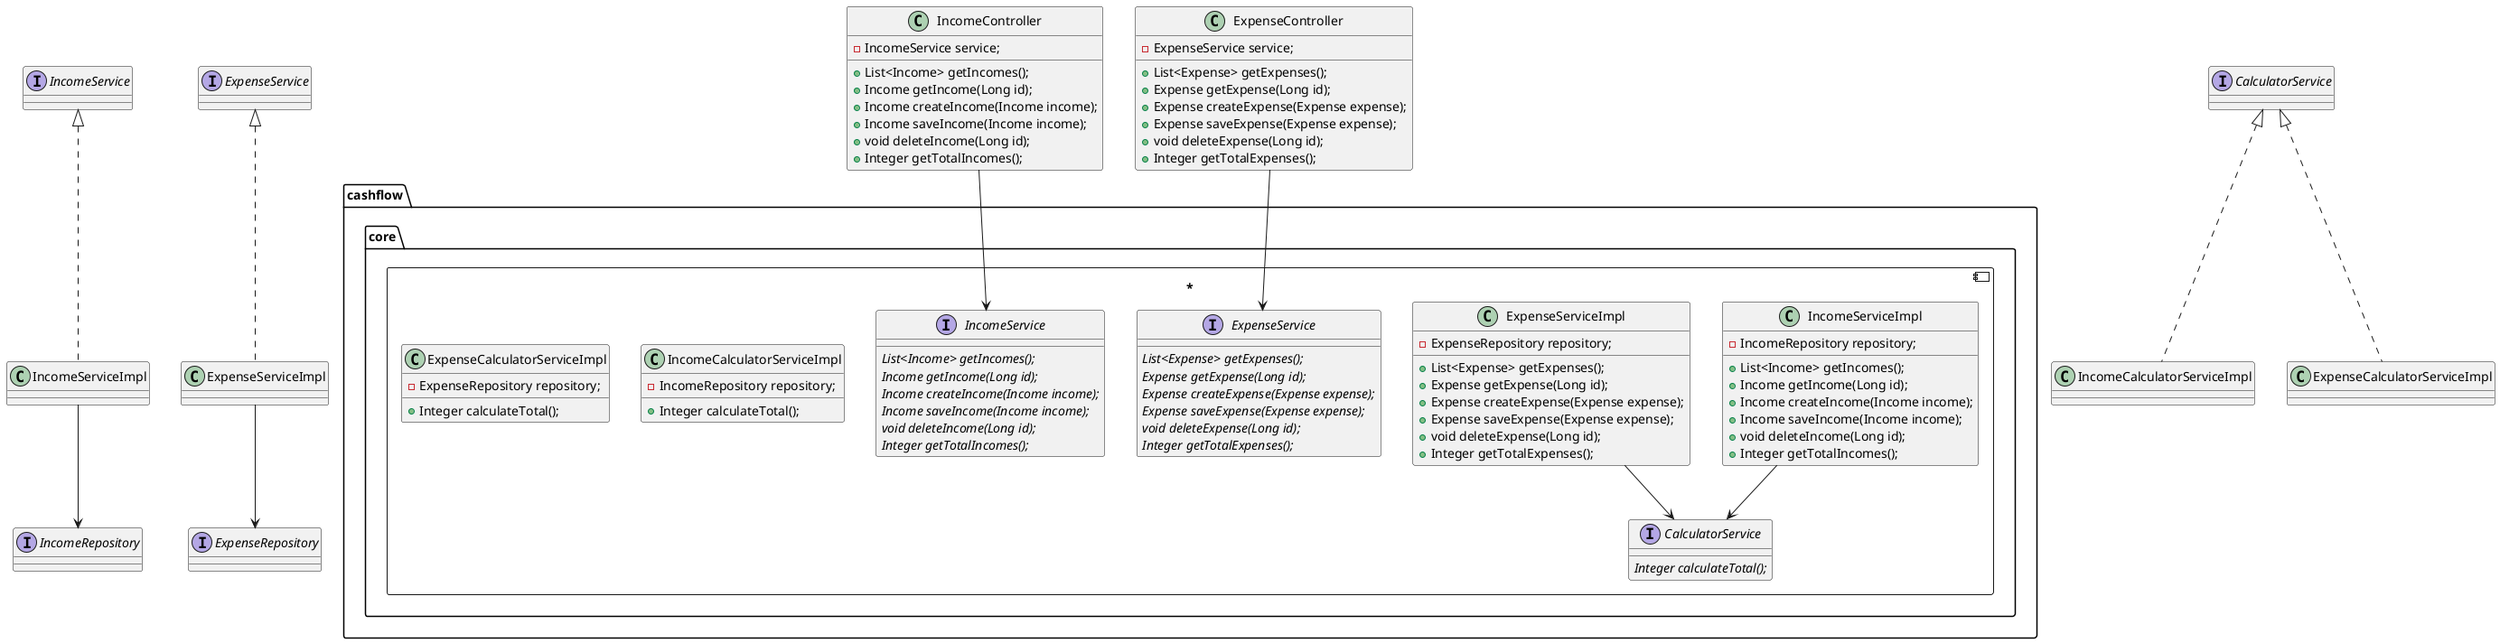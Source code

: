 @startuml
interface IncomeRepository{
}

interface ExpenseRepository{
}

class IncomeController {
    - IncomeService service;
    + List<Income> getIncomes();
    + Income getIncome(Long id);
    + Income createIncome(Income income);
    + Income saveIncome(Income income);
    + void deleteIncome(Long id);
    + Integer getTotalIncomes();
}

class ExpenseController {
    - ExpenseService service;
    + List<Expense> getExpenses();
    + Expense getExpense(Long id);
    + Expense createExpense(Expense expense);
    + Expense saveExpense(Expense expense);
    + void deleteExpense(Long id);
    + Integer getTotalExpenses();
}

component cashflow.core.* {

interface CalculatorService{
    {abstract} Integer calculateTotal();
}

class IncomeServiceImpl {
    - IncomeRepository repository;
    + List<Income> getIncomes();
    + Income getIncome(Long id);
    + Income createIncome(Income income);
    + Income saveIncome(Income income);
    + void deleteIncome(Long id);
    + Integer getTotalIncomes();
}

class ExpenseServiceImpl {
    - ExpenseRepository repository;
    + List<Expense> getExpenses();
    + Expense getExpense(Long id);
    + Expense createExpense(Expense expense);
    + Expense saveExpense(Expense expense);
    + void deleteExpense(Long id);
    + Integer getTotalExpenses();
}

interface IncomeService{
    {abstract} List<Income> getIncomes();
    {abstract} Income getIncome(Long id);
    {abstract} Income createIncome(Income income);
    {abstract} Income saveIncome(Income income);
    {abstract} void deleteIncome(Long id);
    {abstract} Integer getTotalIncomes();
}

interface ExpenseService{
    {abstract} List<Expense> getExpenses();
    {abstract} Expense getExpense(Long id);
    {abstract} Expense createExpense(Expense expense);
    {abstract} Expense saveExpense(Expense expense);
    {abstract} void deleteExpense(Long id);
    {abstract} Integer getTotalExpenses();
}
class IncomeCalculatorServiceImpl {
    - IncomeRepository repository;
    + Integer calculateTotal();
}
class ExpenseCalculatorServiceImpl {
    - ExpenseRepository repository;
    + Integer calculateTotal();
}
}

IncomeController --> IncomeService
ExpenseController --> ExpenseService
IncomeServiceImpl --> CalculatorService
ExpenseServiceImpl --> CalculatorService
class IncomeServiceImpl implements IncomeService
class ExpenseServiceImpl implements ExpenseService
class IncomeCalculatorServiceImpl implements CalculatorService
class ExpenseCalculatorServiceImpl implements CalculatorService
IncomeServiceImpl --> IncomeRepository
ExpenseServiceImpl --> ExpenseRepository
@enduml




